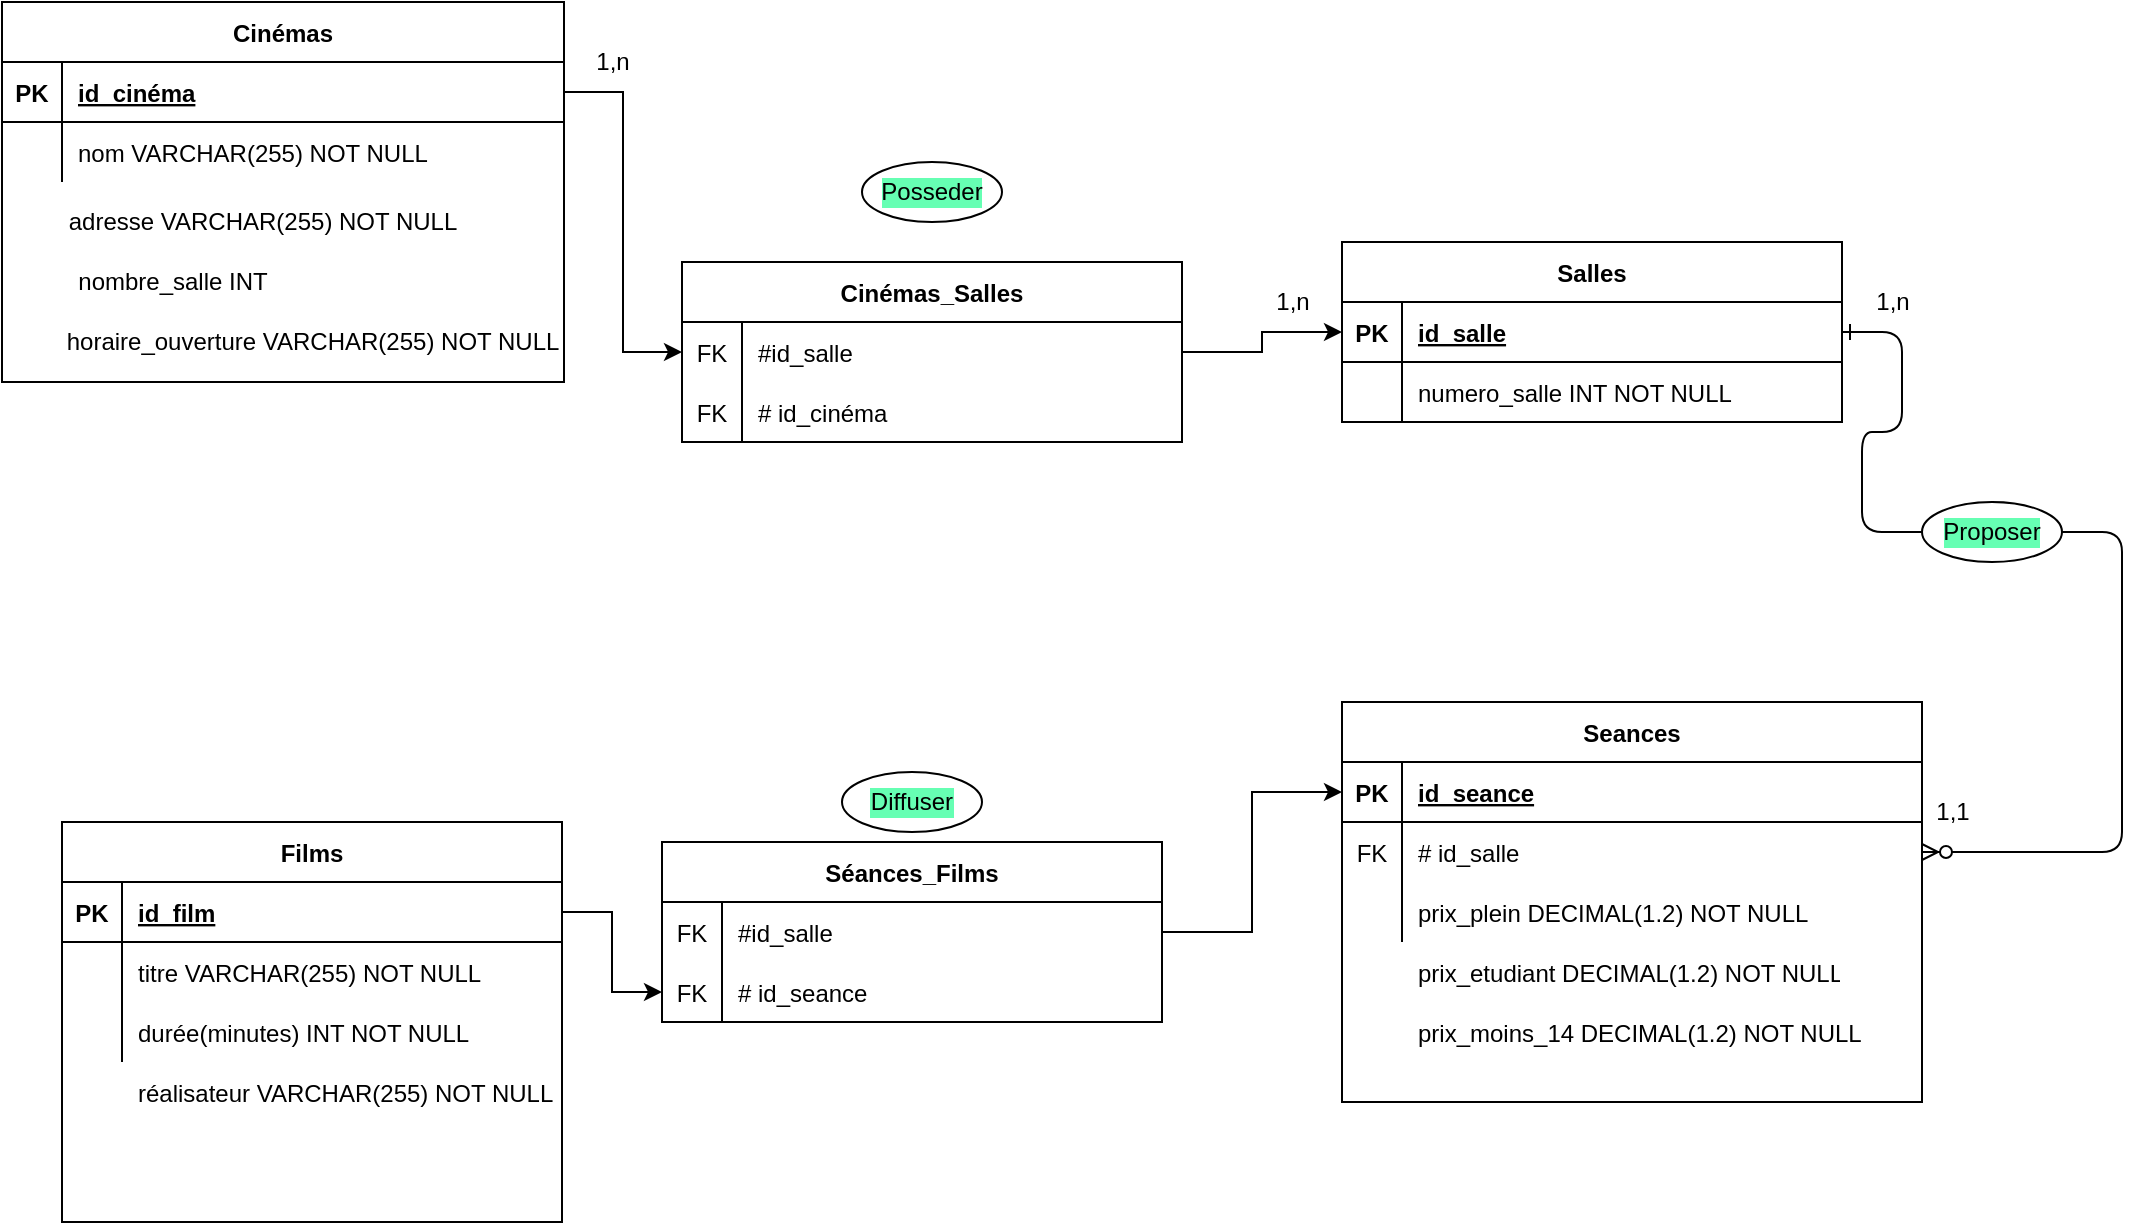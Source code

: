 <mxfile version="15.2.7" type="github">
  <diagram id="R2lEEEUBdFMjLlhIrx00" name="Page-1">
    <mxGraphModel dx="2272" dy="752" grid="1" gridSize="10" guides="1" tooltips="1" connect="1" arrows="1" fold="1" page="1" pageScale="1" pageWidth="850" pageHeight="1100" math="0" shadow="0" extFonts="Permanent Marker^https://fonts.googleapis.com/css?family=Permanent+Marker">
      <root>
        <mxCell id="0" />
        <mxCell id="1" parent="0" />
        <mxCell id="C-vyLk0tnHw3VtMMgP7b-12" value="" style="edgeStyle=entityRelationEdgeStyle;endArrow=ERzeroToMany;startArrow=none;endFill=1;startFill=0;" parent="1" source="htr2fCzkMvuc5Et942lu-16" target="C-vyLk0tnHw3VtMMgP7b-17" edge="1">
          <mxGeometry width="100" height="100" relative="1" as="geometry">
            <mxPoint x="400" y="180" as="sourcePoint" />
            <mxPoint x="460" y="205" as="targetPoint" />
          </mxGeometry>
        </mxCell>
        <mxCell id="C-vyLk0tnHw3VtMMgP7b-2" value="Salles" style="shape=table;startSize=30;container=1;collapsible=1;childLayout=tableLayout;fixedRows=1;rowLines=0;fontStyle=1;align=center;resizeLast=1;" parent="1" vertex="1">
          <mxGeometry x="630" y="270" width="250" height="90" as="geometry">
            <mxRectangle x="630" y="270" width="70" height="30" as="alternateBounds" />
          </mxGeometry>
        </mxCell>
        <mxCell id="C-vyLk0tnHw3VtMMgP7b-3" value="" style="shape=partialRectangle;collapsible=0;dropTarget=0;pointerEvents=0;fillColor=none;points=[[0,0.5],[1,0.5]];portConstraint=eastwest;top=0;left=0;right=0;bottom=1;" parent="C-vyLk0tnHw3VtMMgP7b-2" vertex="1">
          <mxGeometry y="30" width="250" height="30" as="geometry" />
        </mxCell>
        <mxCell id="C-vyLk0tnHw3VtMMgP7b-4" value="PK" style="shape=partialRectangle;overflow=hidden;connectable=0;fillColor=none;top=0;left=0;bottom=0;right=0;fontStyle=1;" parent="C-vyLk0tnHw3VtMMgP7b-3" vertex="1">
          <mxGeometry width="30" height="30" as="geometry" />
        </mxCell>
        <mxCell id="C-vyLk0tnHw3VtMMgP7b-5" value="id_salle" style="shape=partialRectangle;overflow=hidden;connectable=0;fillColor=none;top=0;left=0;bottom=0;right=0;align=left;spacingLeft=6;fontStyle=5;" parent="C-vyLk0tnHw3VtMMgP7b-3" vertex="1">
          <mxGeometry x="30" width="220" height="30" as="geometry" />
        </mxCell>
        <mxCell id="C-vyLk0tnHw3VtMMgP7b-9" value="" style="shape=partialRectangle;collapsible=0;dropTarget=0;pointerEvents=0;fillColor=none;points=[[0,0.5],[1,0.5]];portConstraint=eastwest;top=0;left=0;right=0;bottom=0;" parent="C-vyLk0tnHw3VtMMgP7b-2" vertex="1">
          <mxGeometry y="60" width="250" height="30" as="geometry" />
        </mxCell>
        <mxCell id="C-vyLk0tnHw3VtMMgP7b-10" value="" style="shape=partialRectangle;overflow=hidden;connectable=0;fillColor=none;top=0;left=0;bottom=0;right=0;" parent="C-vyLk0tnHw3VtMMgP7b-9" vertex="1">
          <mxGeometry width="30" height="30" as="geometry" />
        </mxCell>
        <mxCell id="C-vyLk0tnHw3VtMMgP7b-11" value="numero_salle INT NOT NULL" style="shape=partialRectangle;overflow=hidden;connectable=0;fillColor=none;top=0;left=0;bottom=0;right=0;align=left;spacingLeft=6;" parent="C-vyLk0tnHw3VtMMgP7b-9" vertex="1">
          <mxGeometry x="30" width="220" height="30" as="geometry" />
        </mxCell>
        <mxCell id="C-vyLk0tnHw3VtMMgP7b-13" value="Seances" style="shape=table;startSize=30;container=1;collapsible=1;childLayout=tableLayout;fixedRows=1;rowLines=0;fontStyle=1;align=center;resizeLast=1;" parent="1" vertex="1">
          <mxGeometry x="630" y="500" width="290" height="200" as="geometry" />
        </mxCell>
        <mxCell id="C-vyLk0tnHw3VtMMgP7b-14" value="" style="shape=partialRectangle;collapsible=0;dropTarget=0;pointerEvents=0;fillColor=none;points=[[0,0.5],[1,0.5]];portConstraint=eastwest;top=0;left=0;right=0;bottom=1;" parent="C-vyLk0tnHw3VtMMgP7b-13" vertex="1">
          <mxGeometry y="30" width="290" height="30" as="geometry" />
        </mxCell>
        <mxCell id="C-vyLk0tnHw3VtMMgP7b-15" value="PK" style="shape=partialRectangle;overflow=hidden;connectable=0;fillColor=none;top=0;left=0;bottom=0;right=0;fontStyle=1;" parent="C-vyLk0tnHw3VtMMgP7b-14" vertex="1">
          <mxGeometry width="30" height="30" as="geometry" />
        </mxCell>
        <mxCell id="C-vyLk0tnHw3VtMMgP7b-16" value="id_seance" style="shape=partialRectangle;overflow=hidden;connectable=0;fillColor=none;top=0;left=0;bottom=0;right=0;align=left;spacingLeft=6;fontStyle=5;" parent="C-vyLk0tnHw3VtMMgP7b-14" vertex="1">
          <mxGeometry x="30" width="260" height="30" as="geometry" />
        </mxCell>
        <mxCell id="C-vyLk0tnHw3VtMMgP7b-17" value="" style="shape=partialRectangle;collapsible=0;dropTarget=0;pointerEvents=0;fillColor=none;points=[[0,0.5],[1,0.5]];portConstraint=eastwest;top=0;left=0;right=0;bottom=0;" parent="C-vyLk0tnHw3VtMMgP7b-13" vertex="1">
          <mxGeometry y="60" width="290" height="30" as="geometry" />
        </mxCell>
        <mxCell id="C-vyLk0tnHw3VtMMgP7b-18" value="FK" style="shape=partialRectangle;overflow=hidden;connectable=0;fillColor=none;top=0;left=0;bottom=0;right=0;" parent="C-vyLk0tnHw3VtMMgP7b-17" vertex="1">
          <mxGeometry width="30" height="30" as="geometry" />
        </mxCell>
        <mxCell id="C-vyLk0tnHw3VtMMgP7b-19" value="# id_salle" style="shape=partialRectangle;overflow=hidden;connectable=0;fillColor=none;top=0;left=0;bottom=0;right=0;align=left;spacingLeft=6;" parent="C-vyLk0tnHw3VtMMgP7b-17" vertex="1">
          <mxGeometry x="30" width="260" height="30" as="geometry" />
        </mxCell>
        <mxCell id="C-vyLk0tnHw3VtMMgP7b-20" value="" style="shape=partialRectangle;collapsible=0;dropTarget=0;pointerEvents=0;fillColor=none;points=[[0,0.5],[1,0.5]];portConstraint=eastwest;top=0;left=0;right=0;bottom=0;" parent="C-vyLk0tnHw3VtMMgP7b-13" vertex="1">
          <mxGeometry y="90" width="290" height="30" as="geometry" />
        </mxCell>
        <mxCell id="C-vyLk0tnHw3VtMMgP7b-21" value="" style="shape=partialRectangle;overflow=hidden;connectable=0;fillColor=none;top=0;left=0;bottom=0;right=0;" parent="C-vyLk0tnHw3VtMMgP7b-20" vertex="1">
          <mxGeometry width="30" height="30" as="geometry" />
        </mxCell>
        <mxCell id="C-vyLk0tnHw3VtMMgP7b-22" value="prix_plein DECIMAL(1.2) NOT NULL" style="shape=partialRectangle;overflow=hidden;connectable=0;fillColor=none;top=0;left=0;bottom=0;right=0;align=left;spacingLeft=6;" parent="C-vyLk0tnHw3VtMMgP7b-20" vertex="1">
          <mxGeometry x="30" width="260" height="30" as="geometry" />
        </mxCell>
        <mxCell id="C-vyLk0tnHw3VtMMgP7b-23" value="Cinémas" style="shape=table;startSize=30;container=1;collapsible=1;childLayout=tableLayout;fixedRows=1;rowLines=0;fontStyle=1;align=center;resizeLast=1;" parent="1" vertex="1">
          <mxGeometry x="-40" y="150" width="281" height="190" as="geometry" />
        </mxCell>
        <mxCell id="C-vyLk0tnHw3VtMMgP7b-24" value="" style="shape=partialRectangle;collapsible=0;dropTarget=0;pointerEvents=0;fillColor=none;points=[[0,0.5],[1,0.5]];portConstraint=eastwest;top=0;left=0;right=0;bottom=1;" parent="C-vyLk0tnHw3VtMMgP7b-23" vertex="1">
          <mxGeometry y="30" width="281" height="30" as="geometry" />
        </mxCell>
        <mxCell id="C-vyLk0tnHw3VtMMgP7b-25" value="PK" style="shape=partialRectangle;overflow=hidden;connectable=0;fillColor=none;top=0;left=0;bottom=0;right=0;fontStyle=1;" parent="C-vyLk0tnHw3VtMMgP7b-24" vertex="1">
          <mxGeometry width="30" height="30" as="geometry" />
        </mxCell>
        <mxCell id="C-vyLk0tnHw3VtMMgP7b-26" value="id_cinéma" style="shape=partialRectangle;overflow=hidden;connectable=0;fillColor=none;top=0;left=0;bottom=0;right=0;align=left;spacingLeft=6;fontStyle=5;" parent="C-vyLk0tnHw3VtMMgP7b-24" vertex="1">
          <mxGeometry x="30" width="251" height="30" as="geometry" />
        </mxCell>
        <mxCell id="C-vyLk0tnHw3VtMMgP7b-27" value="" style="shape=partialRectangle;collapsible=0;dropTarget=0;pointerEvents=0;fillColor=none;points=[[0,0.5],[1,0.5]];portConstraint=eastwest;top=0;left=0;right=0;bottom=0;" parent="C-vyLk0tnHw3VtMMgP7b-23" vertex="1">
          <mxGeometry y="60" width="281" height="30" as="geometry" />
        </mxCell>
        <mxCell id="C-vyLk0tnHw3VtMMgP7b-28" value="" style="shape=partialRectangle;overflow=hidden;connectable=0;fillColor=none;top=0;left=0;bottom=0;right=0;" parent="C-vyLk0tnHw3VtMMgP7b-27" vertex="1">
          <mxGeometry width="30" height="30" as="geometry" />
        </mxCell>
        <mxCell id="C-vyLk0tnHw3VtMMgP7b-29" value="nom VARCHAR(255) NOT NULL" style="shape=partialRectangle;overflow=hidden;connectable=0;fillColor=none;top=0;left=0;bottom=0;right=0;align=left;spacingLeft=6;" parent="C-vyLk0tnHw3VtMMgP7b-27" vertex="1">
          <mxGeometry x="30" width="251" height="30" as="geometry" />
        </mxCell>
        <mxCell id="noGMSlvog_LMXfF3HezP-1" value="Films" style="shape=table;startSize=30;container=1;collapsible=1;childLayout=tableLayout;fixedRows=1;rowLines=0;fontStyle=1;align=center;resizeLast=1;" parent="1" vertex="1">
          <mxGeometry x="-10" y="560" width="250" height="200" as="geometry" />
        </mxCell>
        <mxCell id="noGMSlvog_LMXfF3HezP-2" value="" style="shape=partialRectangle;collapsible=0;dropTarget=0;pointerEvents=0;fillColor=none;points=[[0,0.5],[1,0.5]];portConstraint=eastwest;top=0;left=0;right=0;bottom=1;" parent="noGMSlvog_LMXfF3HezP-1" vertex="1">
          <mxGeometry y="30" width="250" height="30" as="geometry" />
        </mxCell>
        <mxCell id="noGMSlvog_LMXfF3HezP-3" value="PK" style="shape=partialRectangle;overflow=hidden;connectable=0;fillColor=none;top=0;left=0;bottom=0;right=0;fontStyle=1;" parent="noGMSlvog_LMXfF3HezP-2" vertex="1">
          <mxGeometry width="30" height="30" as="geometry" />
        </mxCell>
        <mxCell id="noGMSlvog_LMXfF3HezP-4" value="id_film" style="shape=partialRectangle;overflow=hidden;connectable=0;fillColor=none;top=0;left=0;bottom=0;right=0;align=left;spacingLeft=6;fontStyle=5;" parent="noGMSlvog_LMXfF3HezP-2" vertex="1">
          <mxGeometry x="30" width="220" height="30" as="geometry" />
        </mxCell>
        <mxCell id="noGMSlvog_LMXfF3HezP-5" value="" style="shape=partialRectangle;collapsible=0;dropTarget=0;pointerEvents=0;fillColor=none;points=[[0,0.5],[1,0.5]];portConstraint=eastwest;top=0;left=0;right=0;bottom=0;" parent="noGMSlvog_LMXfF3HezP-1" vertex="1">
          <mxGeometry y="60" width="250" height="30" as="geometry" />
        </mxCell>
        <mxCell id="noGMSlvog_LMXfF3HezP-6" value="" style="shape=partialRectangle;overflow=hidden;connectable=0;fillColor=none;top=0;left=0;bottom=0;right=0;" parent="noGMSlvog_LMXfF3HezP-5" vertex="1">
          <mxGeometry width="30" height="30" as="geometry" />
        </mxCell>
        <mxCell id="noGMSlvog_LMXfF3HezP-7" value="titre VARCHAR(255) NOT NULL" style="shape=partialRectangle;overflow=hidden;connectable=0;fillColor=none;top=0;left=0;bottom=0;right=0;align=left;spacingLeft=6;" parent="noGMSlvog_LMXfF3HezP-5" vertex="1">
          <mxGeometry x="30" width="220" height="30" as="geometry" />
        </mxCell>
        <mxCell id="noGMSlvog_LMXfF3HezP-8" value="" style="shape=partialRectangle;collapsible=0;dropTarget=0;pointerEvents=0;fillColor=none;points=[[0,0.5],[1,0.5]];portConstraint=eastwest;top=0;left=0;right=0;bottom=0;" parent="noGMSlvog_LMXfF3HezP-1" vertex="1">
          <mxGeometry y="90" width="250" height="30" as="geometry" />
        </mxCell>
        <mxCell id="noGMSlvog_LMXfF3HezP-9" value="" style="shape=partialRectangle;overflow=hidden;connectable=0;fillColor=none;top=0;left=0;bottom=0;right=0;" parent="noGMSlvog_LMXfF3HezP-8" vertex="1">
          <mxGeometry width="30" height="30" as="geometry" />
        </mxCell>
        <mxCell id="noGMSlvog_LMXfF3HezP-10" value="durée(minutes) INT NOT NULL" style="shape=partialRectangle;overflow=hidden;connectable=0;fillColor=none;top=0;left=0;bottom=0;right=0;align=left;spacingLeft=6;" parent="noGMSlvog_LMXfF3HezP-8" vertex="1">
          <mxGeometry x="30" width="220" height="30" as="geometry" />
        </mxCell>
        <mxCell id="noGMSlvog_LMXfF3HezP-11" value="1,n" style="text;html=1;align=center;verticalAlign=middle;resizable=0;points=[];autosize=1;strokeColor=none;fillColor=none;" parent="1" vertex="1">
          <mxGeometry x="250" y="170" width="30" height="20" as="geometry" />
        </mxCell>
        <mxCell id="noGMSlvog_LMXfF3HezP-12" value="1,n" style="text;html=1;align=center;verticalAlign=middle;resizable=0;points=[];autosize=1;strokeColor=none;fillColor=none;" parent="1" vertex="1">
          <mxGeometry x="590" y="290" width="30" height="20" as="geometry" />
        </mxCell>
        <mxCell id="noGMSlvog_LMXfF3HezP-15" value="Posseder" style="ellipse;whiteSpace=wrap;html=1;labelBackgroundColor=#66FFB3;" parent="1" vertex="1">
          <mxGeometry x="390" y="230" width="70" height="30" as="geometry" />
        </mxCell>
        <mxCell id="noGMSlvog_LMXfF3HezP-35" style="edgeStyle=orthogonalEdgeStyle;rounded=0;orthogonalLoop=1;jettySize=auto;html=1;exitX=0.5;exitY=1;exitDx=0;exitDy=0;" parent="1" edge="1">
          <mxGeometry relative="1" as="geometry">
            <mxPoint x="475" y="340.0" as="sourcePoint" />
            <mxPoint x="475" y="340.0" as="targetPoint" />
          </mxGeometry>
        </mxCell>
        <mxCell id="noGMSlvog_LMXfF3HezP-48" style="edgeStyle=orthogonalEdgeStyle;rounded=0;orthogonalLoop=1;jettySize=auto;html=1;exitX=1;exitY=0.5;exitDx=0;exitDy=0;entryX=0;entryY=0.5;entryDx=0;entryDy=0;" parent="1" source="noGMSlvog_LMXfF3HezP-36" target="C-vyLk0tnHw3VtMMgP7b-3" edge="1">
          <mxGeometry relative="1" as="geometry" />
        </mxCell>
        <mxCell id="noGMSlvog_LMXfF3HezP-36" value="Cinémas_Salles" style="shape=table;startSize=30;container=1;collapsible=1;childLayout=tableLayout;fixedRows=1;rowLines=0;fontStyle=1;align=center;resizeLast=1;" parent="1" vertex="1">
          <mxGeometry x="300" y="280" width="250" height="90" as="geometry">
            <mxRectangle x="630" y="270" width="70" height="30" as="alternateBounds" />
          </mxGeometry>
        </mxCell>
        <mxCell id="noGMSlvog_LMXfF3HezP-43" value="" style="shape=partialRectangle;collapsible=0;dropTarget=0;pointerEvents=0;fillColor=none;points=[[0,0.5],[1,0.5]];portConstraint=eastwest;top=0;left=0;right=0;bottom=0;" parent="noGMSlvog_LMXfF3HezP-36" vertex="1">
          <mxGeometry y="30" width="250" height="30" as="geometry" />
        </mxCell>
        <mxCell id="noGMSlvog_LMXfF3HezP-44" value="FK" style="shape=partialRectangle;overflow=hidden;connectable=0;fillColor=none;top=0;left=0;bottom=0;right=0;" parent="noGMSlvog_LMXfF3HezP-43" vertex="1">
          <mxGeometry width="30" height="30" as="geometry" />
        </mxCell>
        <mxCell id="noGMSlvog_LMXfF3HezP-45" value="#id_salle" style="shape=partialRectangle;overflow=hidden;connectable=0;fillColor=none;top=0;left=0;bottom=0;right=0;align=left;spacingLeft=6;" parent="noGMSlvog_LMXfF3HezP-43" vertex="1">
          <mxGeometry x="30" width="220" height="30" as="geometry" />
        </mxCell>
        <mxCell id="noGMSlvog_LMXfF3HezP-40" value="" style="shape=partialRectangle;collapsible=0;dropTarget=0;pointerEvents=0;fillColor=none;points=[[0,0.5],[1,0.5]];portConstraint=eastwest;top=0;left=0;right=0;bottom=0;" parent="noGMSlvog_LMXfF3HezP-36" vertex="1">
          <mxGeometry y="60" width="250" height="30" as="geometry" />
        </mxCell>
        <mxCell id="noGMSlvog_LMXfF3HezP-41" value="FK" style="shape=partialRectangle;overflow=hidden;connectable=0;fillColor=none;top=0;left=0;bottom=0;right=0;" parent="noGMSlvog_LMXfF3HezP-40" vertex="1">
          <mxGeometry width="30" height="30" as="geometry" />
        </mxCell>
        <mxCell id="noGMSlvog_LMXfF3HezP-42" value="# id_cinéma" style="shape=partialRectangle;overflow=hidden;connectable=0;fillColor=none;top=0;left=0;bottom=0;right=0;align=left;spacingLeft=6;" parent="noGMSlvog_LMXfF3HezP-40" vertex="1">
          <mxGeometry x="30" width="220" height="30" as="geometry" />
        </mxCell>
        <mxCell id="noGMSlvog_LMXfF3HezP-47" style="edgeStyle=orthogonalEdgeStyle;rounded=0;orthogonalLoop=1;jettySize=auto;html=1;exitX=1;exitY=0.5;exitDx=0;exitDy=0;entryX=0;entryY=0.5;entryDx=0;entryDy=0;" parent="1" source="C-vyLk0tnHw3VtMMgP7b-24" target="noGMSlvog_LMXfF3HezP-43" edge="1">
          <mxGeometry relative="1" as="geometry" />
        </mxCell>
        <mxCell id="noGMSlvog_LMXfF3HezP-49" value="adresse VARCHAR(255) NOT NULL" style="text;html=1;align=center;verticalAlign=middle;resizable=0;points=[];autosize=1;strokeColor=none;fillColor=none;" parent="1" vertex="1">
          <mxGeometry x="-15" y="250" width="210" height="20" as="geometry" />
        </mxCell>
        <mxCell id="noGMSlvog_LMXfF3HezP-51" value="nombre_salle INT " style="text;html=1;align=center;verticalAlign=middle;resizable=0;points=[];autosize=1;strokeColor=none;fillColor=none;" parent="1" vertex="1">
          <mxGeometry x="-10" y="280" width="110" height="20" as="geometry" />
        </mxCell>
        <mxCell id="noGMSlvog_LMXfF3HezP-53" value="horaire_ouverture VARCHAR(255) NOT NULL" style="text;html=1;align=center;verticalAlign=middle;resizable=0;points=[];autosize=1;strokeColor=none;fillColor=none;" parent="1" vertex="1">
          <mxGeometry x="-15" y="310" width="260" height="20" as="geometry" />
        </mxCell>
        <mxCell id="noGMSlvog_LMXfF3HezP-54" value="Diffuser" style="ellipse;whiteSpace=wrap;html=1;labelBackgroundColor=#66FFB3;" parent="1" vertex="1">
          <mxGeometry x="380" y="535" width="70" height="30" as="geometry" />
        </mxCell>
        <mxCell id="noGMSlvog_LMXfF3HezP-56" value="1,n" style="text;html=1;align=center;verticalAlign=middle;resizable=0;points=[];autosize=1;strokeColor=none;fillColor=none;" parent="1" vertex="1">
          <mxGeometry x="890" y="290" width="30" height="20" as="geometry" />
        </mxCell>
        <mxCell id="htr2fCzkMvuc5Et942lu-3" value="prix_etudiant DECIMAL(1.2) NOT NULL" style="shape=partialRectangle;overflow=hidden;connectable=0;fillColor=none;top=0;left=0;bottom=0;right=0;align=left;spacingLeft=6;" vertex="1" parent="1">
          <mxGeometry x="660" y="620" width="220" height="30" as="geometry" />
        </mxCell>
        <mxCell id="htr2fCzkMvuc5Et942lu-4" value="prix_moins_14 DECIMAL(1.2) NOT NULL" style="shape=partialRectangle;overflow=hidden;connectable=0;fillColor=none;top=0;left=0;bottom=0;right=0;align=left;spacingLeft=6;" vertex="1" parent="1">
          <mxGeometry x="660" y="650" width="240" height="30" as="geometry" />
        </mxCell>
        <mxCell id="htr2fCzkMvuc5Et942lu-6" value="Séances_Films" style="shape=table;startSize=30;container=1;collapsible=1;childLayout=tableLayout;fixedRows=1;rowLines=0;fontStyle=1;align=center;resizeLast=1;" vertex="1" parent="1">
          <mxGeometry x="290" y="570" width="250" height="90" as="geometry">
            <mxRectangle x="630" y="270" width="70" height="30" as="alternateBounds" />
          </mxGeometry>
        </mxCell>
        <mxCell id="htr2fCzkMvuc5Et942lu-10" value="" style="shape=partialRectangle;collapsible=0;dropTarget=0;pointerEvents=0;fillColor=none;points=[[0,0.5],[1,0.5]];portConstraint=eastwest;top=0;left=0;right=0;bottom=0;" vertex="1" parent="htr2fCzkMvuc5Et942lu-6">
          <mxGeometry y="30" width="250" height="30" as="geometry" />
        </mxCell>
        <mxCell id="htr2fCzkMvuc5Et942lu-11" value="FK" style="shape=partialRectangle;overflow=hidden;connectable=0;fillColor=none;top=0;left=0;bottom=0;right=0;" vertex="1" parent="htr2fCzkMvuc5Et942lu-10">
          <mxGeometry width="30" height="30" as="geometry" />
        </mxCell>
        <mxCell id="htr2fCzkMvuc5Et942lu-12" value="#id_salle" style="shape=partialRectangle;overflow=hidden;connectable=0;fillColor=none;top=0;left=0;bottom=0;right=0;align=left;spacingLeft=6;" vertex="1" parent="htr2fCzkMvuc5Et942lu-10">
          <mxGeometry x="30" width="220" height="30" as="geometry" />
        </mxCell>
        <mxCell id="htr2fCzkMvuc5Et942lu-7" value="" style="shape=partialRectangle;collapsible=0;dropTarget=0;pointerEvents=0;fillColor=none;points=[[0,0.5],[1,0.5]];portConstraint=eastwest;top=0;left=0;right=0;bottom=0;" vertex="1" parent="htr2fCzkMvuc5Et942lu-6">
          <mxGeometry y="60" width="250" height="30" as="geometry" />
        </mxCell>
        <mxCell id="htr2fCzkMvuc5Et942lu-8" value="FK" style="shape=partialRectangle;overflow=hidden;connectable=0;fillColor=none;top=0;left=0;bottom=0;right=0;" vertex="1" parent="htr2fCzkMvuc5Et942lu-7">
          <mxGeometry width="30" height="30" as="geometry" />
        </mxCell>
        <mxCell id="htr2fCzkMvuc5Et942lu-9" value="# id_seance" style="shape=partialRectangle;overflow=hidden;connectable=0;fillColor=none;top=0;left=0;bottom=0;right=0;align=left;spacingLeft=6;" vertex="1" parent="htr2fCzkMvuc5Et942lu-7">
          <mxGeometry x="30" width="220" height="30" as="geometry" />
        </mxCell>
        <mxCell id="htr2fCzkMvuc5Et942lu-13" style="edgeStyle=orthogonalEdgeStyle;rounded=0;orthogonalLoop=1;jettySize=auto;html=1;exitX=1;exitY=0.5;exitDx=0;exitDy=0;entryX=0;entryY=0.5;entryDx=0;entryDy=0;" edge="1" parent="1" source="noGMSlvog_LMXfF3HezP-2" target="htr2fCzkMvuc5Et942lu-7">
          <mxGeometry relative="1" as="geometry" />
        </mxCell>
        <mxCell id="htr2fCzkMvuc5Et942lu-14" value="réalisateur VARCHAR(255) NOT NULL" style="shape=partialRectangle;overflow=hidden;connectable=0;fillColor=none;top=0;left=0;bottom=0;right=0;align=left;spacingLeft=6;" vertex="1" parent="1">
          <mxGeometry x="20" y="680" width="220" height="30" as="geometry" />
        </mxCell>
        <mxCell id="htr2fCzkMvuc5Et942lu-15" style="edgeStyle=orthogonalEdgeStyle;rounded=0;orthogonalLoop=1;jettySize=auto;html=1;exitX=1;exitY=0.5;exitDx=0;exitDy=0;" edge="1" parent="1" source="htr2fCzkMvuc5Et942lu-10" target="C-vyLk0tnHw3VtMMgP7b-14">
          <mxGeometry relative="1" as="geometry" />
        </mxCell>
        <mxCell id="htr2fCzkMvuc5Et942lu-16" value="Proposer" style="ellipse;whiteSpace=wrap;html=1;labelBackgroundColor=#66FFB3;" vertex="1" parent="1">
          <mxGeometry x="920" y="400" width="70" height="30" as="geometry" />
        </mxCell>
        <mxCell id="htr2fCzkMvuc5Et942lu-17" value="" style="edgeStyle=entityRelationEdgeStyle;endArrow=none;startArrow=ERone;endFill=1;startFill=0;" edge="1" parent="1" source="C-vyLk0tnHw3VtMMgP7b-3" target="htr2fCzkMvuc5Et942lu-16">
          <mxGeometry width="100" height="100" relative="1" as="geometry">
            <mxPoint x="880" y="315" as="sourcePoint" />
            <mxPoint x="920" y="575" as="targetPoint" />
          </mxGeometry>
        </mxCell>
        <mxCell id="htr2fCzkMvuc5Et942lu-18" value="1,1" style="text;html=1;align=center;verticalAlign=middle;resizable=0;points=[];autosize=1;strokeColor=none;fillColor=none;" vertex="1" parent="1">
          <mxGeometry x="920" y="545" width="30" height="20" as="geometry" />
        </mxCell>
      </root>
    </mxGraphModel>
  </diagram>
</mxfile>
